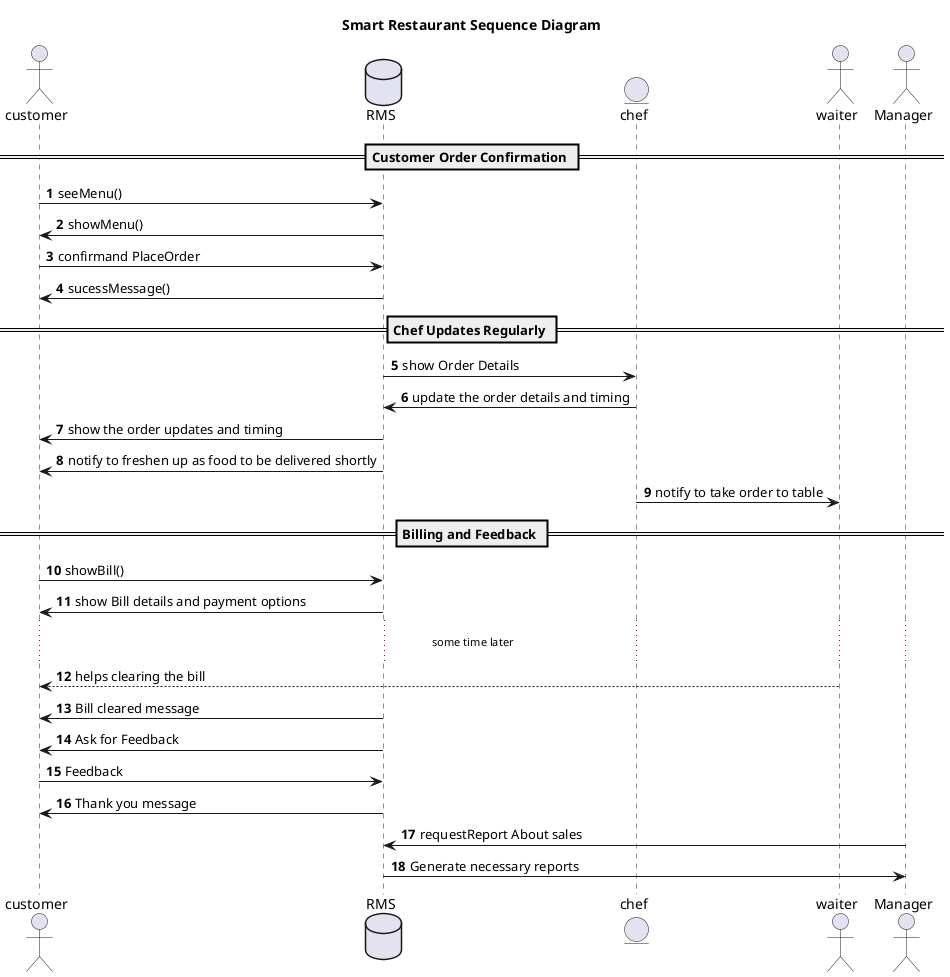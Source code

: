@startuml

title **Smart Restaurant Sequence Diagram**
	actor customer
	database RMS
	entity chef
	actor waiter
	actor Manager

	autonumber

	== Customer Order Confirmation == 
	customer -> RMS : seeMenu()
	RMS -> customer : showMenu()
	customer -> RMS : confirmand PlaceOrder
	RMS -> customer : sucessMessage()

	== Chef Updates Regularly ==
	RMS -> chef : show Order Details
	chef -> RMS : update the order details and timing
	RMS -> customer : show the order updates and timing
	RMS -> customer : notify to freshen up as food to be delivered shortly
	chef -> waiter : notify to take order to table

	== Billing and Feedback ==
	customer -> RMS : showBill()	
	RMS -> customer : show Bill details and payment options
	...some time later...

    waiter --> customer : helps clearing the bill
	RMS -> customer : Bill cleared message
	RMS -> customer : Ask for Feedback
	customer -> RMS : Feedback
	RMS -> customer : Thank you message

	Manager -> RMS : requestReport About sales
	RMS -> Manager : Generate necessary reports
@enduml

